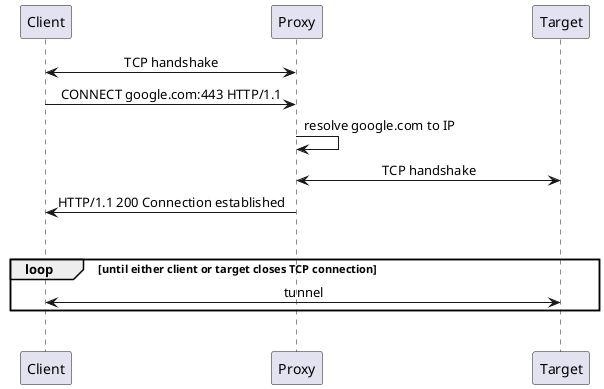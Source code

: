 @startuml

skinparam sequenceMessageAlign center

Client <-> Proxy: TCP handshake

Client -> Proxy: CONNECT google.com:443 HTTP/1.1

Proxy -> Proxy: resolve google.com to IP

Proxy <-> Target: TCP handshake

Proxy -> Client: HTTP/1.1 200 Connection established
Proxy -[hidden]> Target: paaaaaaaaaaaaaaaaaaaaaaaaaaadding

loop until either client or target closes TCP connection
Client <-> Target: tunnel
end

|||
@enduml
